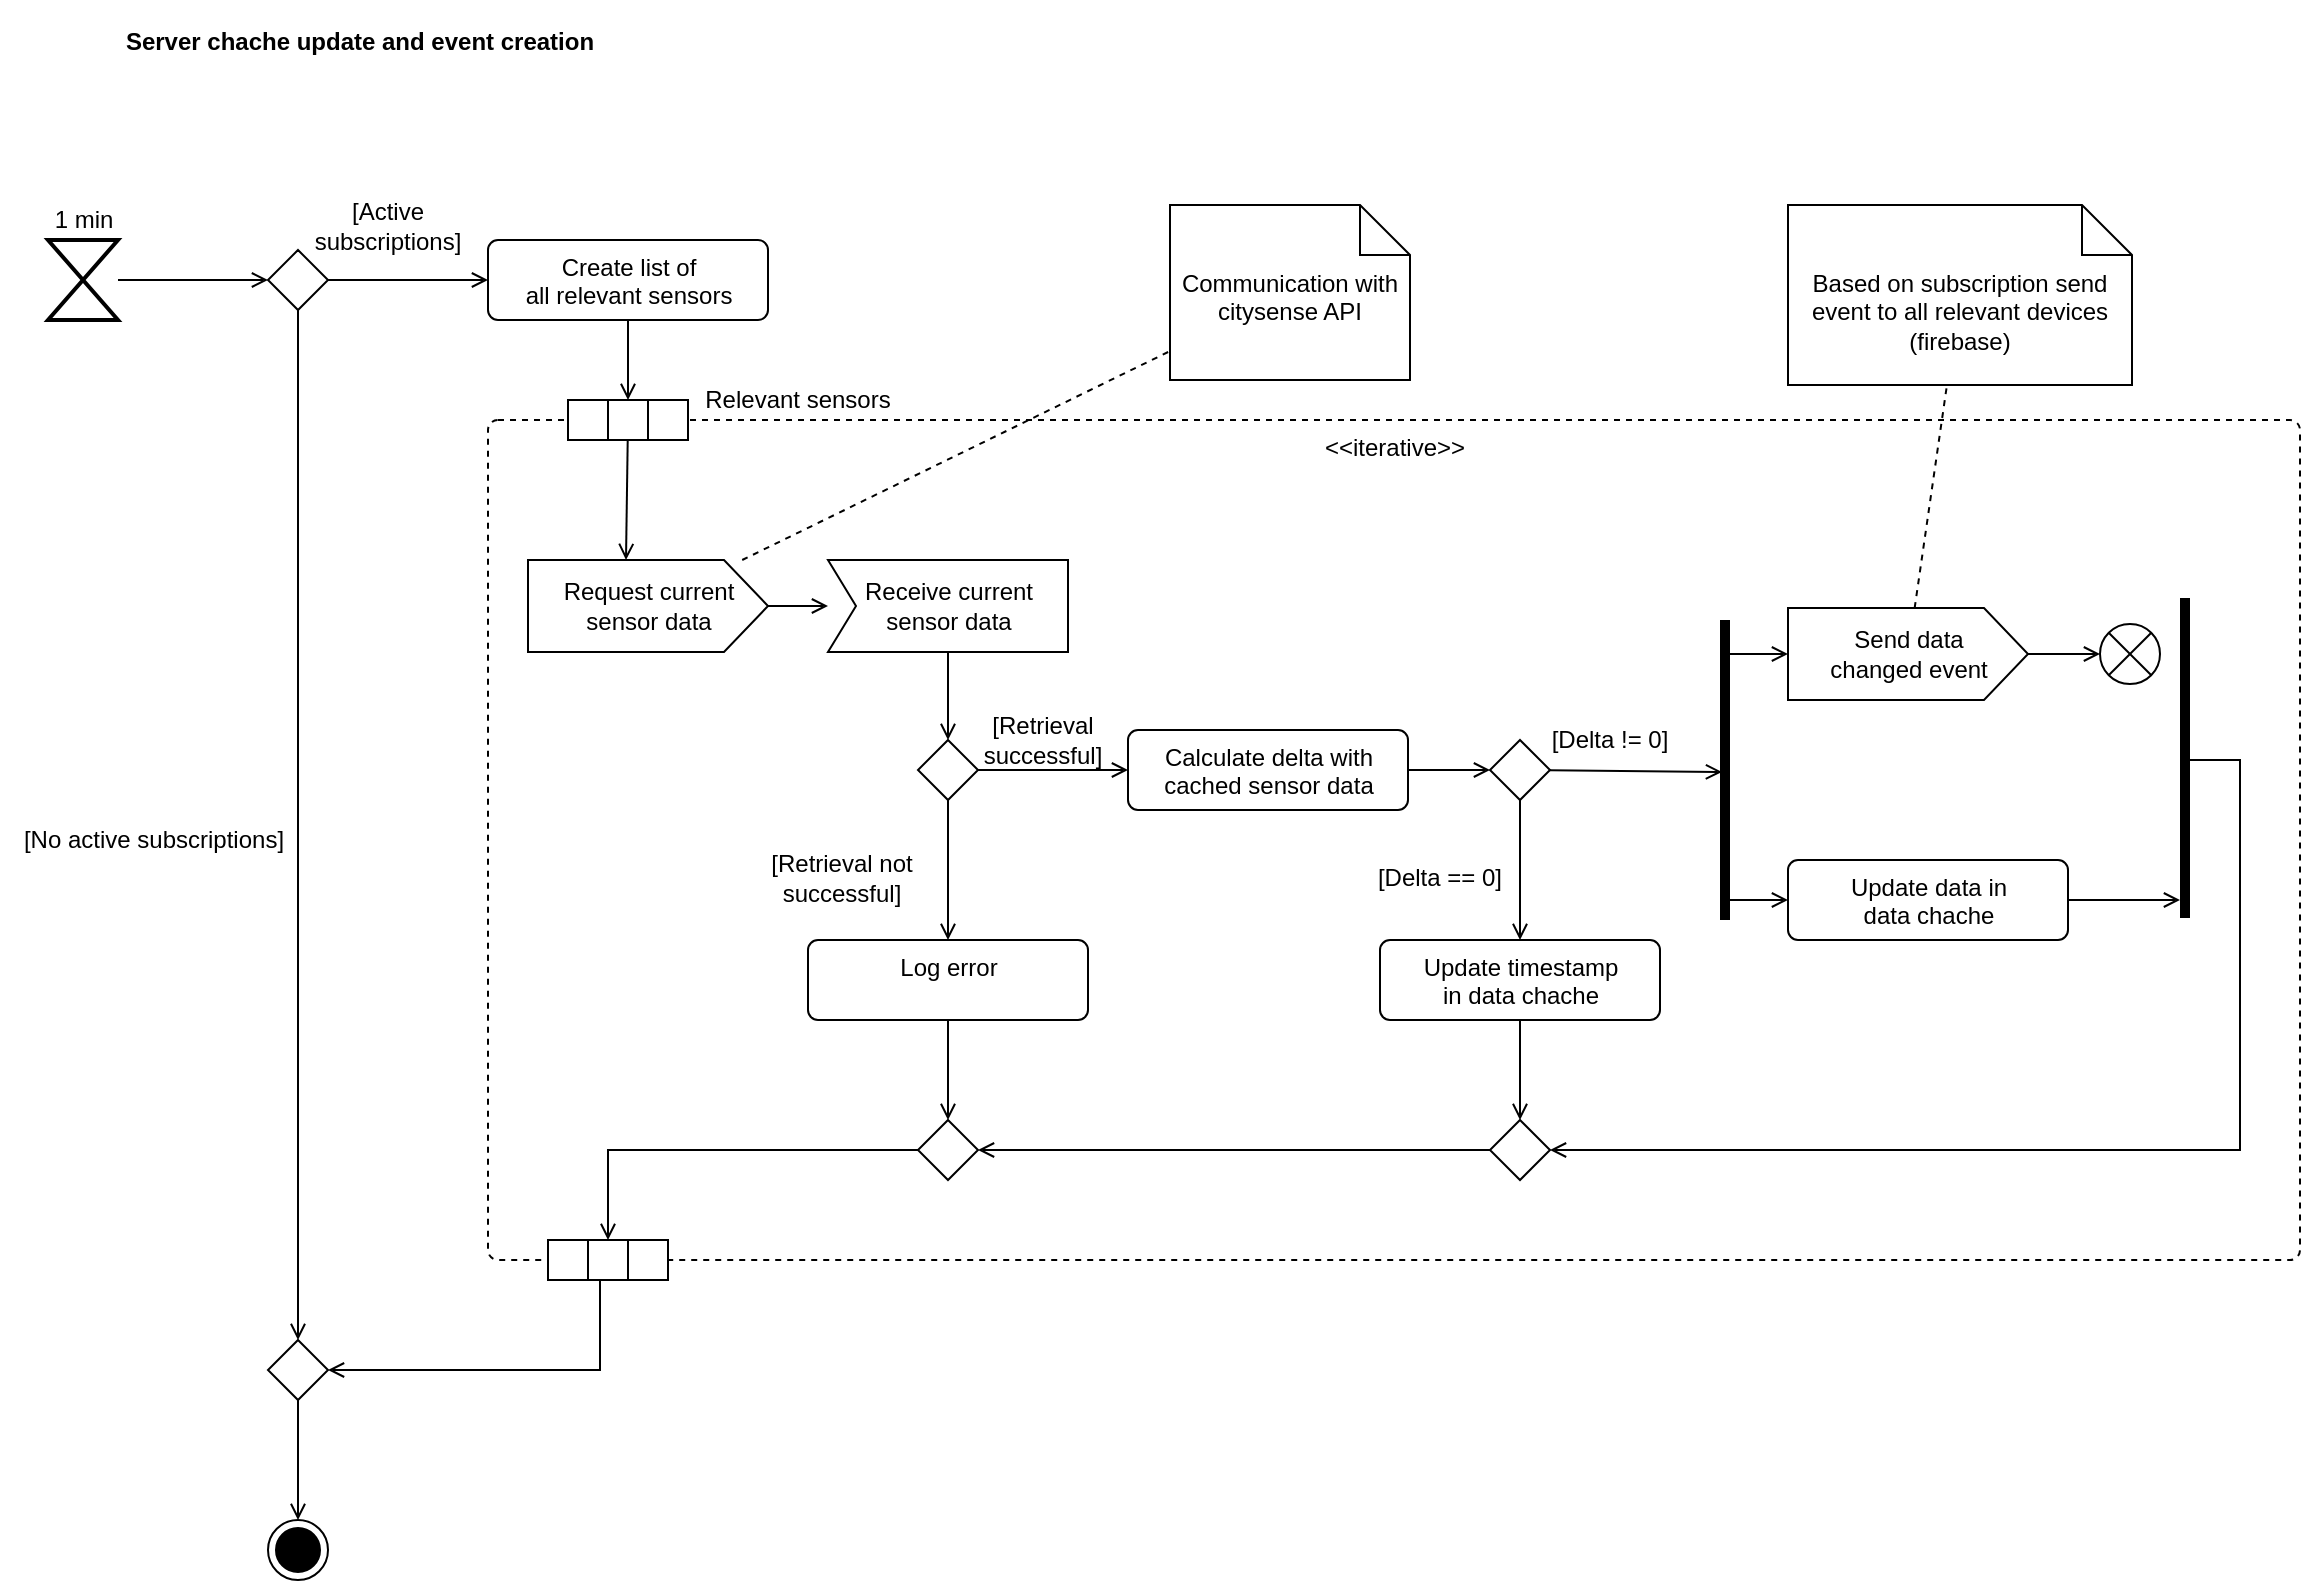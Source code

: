 <mxfile version="13.9.9" type="device"><diagram id="EMJ5KmnrMsNzGnr5JSEj" name="Seite-1"><mxGraphModel dx="1086" dy="806" grid="1" gridSize="10" guides="1" tooltips="1" connect="1" arrows="1" fold="1" page="1" pageScale="1" pageWidth="1169" pageHeight="827" math="0" shadow="0"><root><mxCell id="0"/><mxCell id="1" parent="0"/><mxCell id="TZLQBMkEPw8PFqgFd8iY-40" style="edgeStyle=orthogonalEdgeStyle;rounded=0;orthogonalLoop=1;jettySize=auto;html=1;entryX=0;entryY=0.5;entryDx=0;entryDy=0;endArrow=open;endFill=0;" parent="1" source="TZLQBMkEPw8PFqgFd8iY-1" target="TZLQBMkEPw8PFqgFd8iY-37" edge="1"><mxGeometry relative="1" as="geometry"/></mxCell><mxCell id="TZLQBMkEPw8PFqgFd8iY-1" value="" style="html=1;shape=mxgraph.sysml.timeEvent;strokeWidth=2;verticalLabelPosition=bottom;verticalAlignment=top;" parent="1" vertex="1"><mxGeometry x="24" y="120" width="35" height="40" as="geometry"/></mxCell><mxCell id="TZLQBMkEPw8PFqgFd8iY-2" value="Server chache update and event creation" style="text;align=center;fontStyle=1;verticalAlign=middle;spacingLeft=3;spacingRight=3;strokeColor=none;rotatable=0;points=[[0,0.5],[1,0.5]];portConstraint=eastwest;" parent="1" vertex="1"><mxGeometry width="360" height="40" as="geometry"/></mxCell><mxCell id="TZLQBMkEPw8PFqgFd8iY-9" value="&amp;lt;&amp;lt;iterative&amp;gt;&amp;gt;" style="html=1;align=center;verticalAlign=top;rounded=1;absoluteArcSize=1;arcSize=10;dashed=1;" parent="1" vertex="1"><mxGeometry x="244" y="210" width="906" height="420" as="geometry"/></mxCell><mxCell id="TZLQBMkEPw8PFqgFd8iY-10" value="" style="group" parent="1" vertex="1" connectable="0"><mxGeometry x="284" y="200" width="60" height="20" as="geometry"/></mxCell><mxCell id="TZLQBMkEPw8PFqgFd8iY-11" value="" style="rounded=0;whiteSpace=wrap;html=1;" parent="TZLQBMkEPw8PFqgFd8iY-10" vertex="1"><mxGeometry width="20" height="20" as="geometry"/></mxCell><mxCell id="TZLQBMkEPw8PFqgFd8iY-12" value="" style="rounded=0;whiteSpace=wrap;html=1;" parent="TZLQBMkEPw8PFqgFd8iY-10" vertex="1"><mxGeometry x="20" width="20" height="20" as="geometry"/></mxCell><mxCell id="TZLQBMkEPw8PFqgFd8iY-13" value="" style="rounded=0;whiteSpace=wrap;html=1;" parent="TZLQBMkEPw8PFqgFd8iY-10" vertex="1"><mxGeometry x="40" width="20" height="20" as="geometry"/></mxCell><mxCell id="TZLQBMkEPw8PFqgFd8iY-28" value="" style="group" parent="1" vertex="1" connectable="0"><mxGeometry x="274" y="620" width="60" height="20" as="geometry"/></mxCell><mxCell id="TZLQBMkEPw8PFqgFd8iY-29" value="" style="rounded=0;whiteSpace=wrap;html=1;" parent="TZLQBMkEPw8PFqgFd8iY-28" vertex="1"><mxGeometry width="20" height="20" as="geometry"/></mxCell><mxCell id="TZLQBMkEPw8PFqgFd8iY-30" value="" style="rounded=0;whiteSpace=wrap;html=1;" parent="TZLQBMkEPw8PFqgFd8iY-28" vertex="1"><mxGeometry x="20" width="20" height="20" as="geometry"/></mxCell><mxCell id="TZLQBMkEPw8PFqgFd8iY-31" value="" style="rounded=0;whiteSpace=wrap;html=1;" parent="TZLQBMkEPw8PFqgFd8iY-28" vertex="1"><mxGeometry x="40" width="20" height="20" as="geometry"/></mxCell><mxCell id="TZLQBMkEPw8PFqgFd8iY-42" style="edgeStyle=orthogonalEdgeStyle;rounded=0;orthogonalLoop=1;jettySize=auto;html=1;endArrow=open;endFill=0;" parent="1" source="TZLQBMkEPw8PFqgFd8iY-37" target="TZLQBMkEPw8PFqgFd8iY-38" edge="1"><mxGeometry relative="1" as="geometry"/></mxCell><mxCell id="TZLQBMkEPw8PFqgFd8iY-48" style="edgeStyle=none;rounded=0;orthogonalLoop=1;jettySize=auto;html=1;endArrow=open;endFill=0;" parent="1" source="TZLQBMkEPw8PFqgFd8iY-37" target="TZLQBMkEPw8PFqgFd8iY-46" edge="1"><mxGeometry relative="1" as="geometry"/></mxCell><mxCell id="TZLQBMkEPw8PFqgFd8iY-37" value="" style="rhombus;" parent="1" vertex="1"><mxGeometry x="134" y="125" width="30" height="30" as="geometry"/></mxCell><mxCell id="TZLQBMkEPw8PFqgFd8iY-45" style="rounded=0;orthogonalLoop=1;jettySize=auto;html=1;endArrow=open;endFill=0;" parent="1" source="TZLQBMkEPw8PFqgFd8iY-38" target="TZLQBMkEPw8PFqgFd8iY-44" edge="1"><mxGeometry relative="1" as="geometry"/></mxCell><mxCell id="TZLQBMkEPw8PFqgFd8iY-38" value="" style="rhombus;" parent="1" vertex="1"><mxGeometry x="134" y="670" width="30" height="30" as="geometry"/></mxCell><mxCell id="TZLQBMkEPw8PFqgFd8iY-43" value="[No active subscriptions]" style="text;html=1;strokeColor=none;fillColor=none;align=center;verticalAlign=middle;whiteSpace=wrap;rounded=0;" parent="1" vertex="1"><mxGeometry y="400" width="154" height="40" as="geometry"/></mxCell><mxCell id="TZLQBMkEPw8PFqgFd8iY-44" value="" style="ellipse;html=1;shape=endState;fillColor=#000000;strokeColor=#000000;" parent="1" vertex="1"><mxGeometry x="134" y="760" width="30" height="30" as="geometry"/></mxCell><mxCell id="TZLQBMkEPw8PFqgFd8iY-50" style="edgeStyle=none;rounded=0;orthogonalLoop=1;jettySize=auto;html=1;endArrow=open;endFill=0;" parent="1" source="TZLQBMkEPw8PFqgFd8iY-46" target="TZLQBMkEPw8PFqgFd8iY-12" edge="1"><mxGeometry relative="1" as="geometry"/></mxCell><mxCell id="TZLQBMkEPw8PFqgFd8iY-46" value="Create list of&lt;br&gt;all relevant sensors" style="html=1;align=center;verticalAlign=top;rounded=1;absoluteArcSize=1;arcSize=10;dashed=0;" parent="1" vertex="1"><mxGeometry x="244" y="120" width="140" height="40" as="geometry"/></mxCell><mxCell id="TZLQBMkEPw8PFqgFd8iY-49" value="[Active&lt;br&gt;subscriptions]" style="text;html=1;strokeColor=none;fillColor=none;align=center;verticalAlign=middle;whiteSpace=wrap;rounded=0;" parent="1" vertex="1"><mxGeometry x="154" y="100" width="80" height="25" as="geometry"/></mxCell><mxCell id="TZLQBMkEPw8PFqgFd8iY-51" value="Relevant sensors" style="text;html=1;strokeColor=none;fillColor=none;align=center;verticalAlign=middle;whiteSpace=wrap;rounded=0;" parent="1" vertex="1"><mxGeometry x="334" y="190" width="130" height="20" as="geometry"/></mxCell><mxCell id="TZLQBMkEPw8PFqgFd8iY-47" style="edgeStyle=none;rounded=0;orthogonalLoop=1;jettySize=auto;html=1;endArrow=open;endFill=0;" parent="1" source="TZLQBMkEPw8PFqgFd8iY-6" target="TZLQBMkEPw8PFqgFd8iY-7" edge="1"><mxGeometry relative="1" as="geometry"/></mxCell><mxCell id="TZLQBMkEPw8PFqgFd8iY-6" value="Request current&lt;br&gt;sensor data" style="html=1;shadow=0;dashed=0;align=center;verticalAlign=middle;shape=mxgraph.arrows2.arrow;dy=0;dx=22;notch=0;" parent="1" vertex="1"><mxGeometry x="264" y="280" width="120" height="46" as="geometry"/></mxCell><mxCell id="TZLQBMkEPw8PFqgFd8iY-56" style="edgeStyle=none;rounded=0;orthogonalLoop=1;jettySize=auto;html=1;endArrow=open;endFill=0;" parent="1" source="TZLQBMkEPw8PFqgFd8iY-7" target="TZLQBMkEPw8PFqgFd8iY-55" edge="1"><mxGeometry relative="1" as="geometry"/></mxCell><mxCell id="TZLQBMkEPw8PFqgFd8iY-7" value="Receive current&lt;br&gt;sensor data" style="html=1;shadow=0;dashed=0;align=center;verticalAlign=middle;shape=mxgraph.arrows2.arrow;dy=0;dx=0;notch=14;" parent="1" vertex="1"><mxGeometry x="414" y="280" width="120" height="46" as="geometry"/></mxCell><mxCell id="TZLQBMkEPw8PFqgFd8iY-53" style="edgeStyle=none;rounded=0;orthogonalLoop=1;jettySize=auto;html=1;entryX=0;entryY=0;entryDx=49;entryDy=0;entryPerimeter=0;endArrow=open;endFill=0;" parent="1" source="TZLQBMkEPw8PFqgFd8iY-12" target="TZLQBMkEPw8PFqgFd8iY-6" edge="1"><mxGeometry relative="1" as="geometry"/></mxCell><mxCell id="TZLQBMkEPw8PFqgFd8iY-54" value="1 min" style="text;html=1;strokeColor=none;fillColor=none;align=center;verticalAlign=middle;whiteSpace=wrap;rounded=0;" parent="1" vertex="1"><mxGeometry x="16.5" y="100" width="50" height="20" as="geometry"/></mxCell><mxCell id="TZLQBMkEPw8PFqgFd8iY-58" style="edgeStyle=none;rounded=0;orthogonalLoop=1;jettySize=auto;html=1;endArrow=open;endFill=0;entryX=0.5;entryY=0;entryDx=0;entryDy=0;" parent="1" source="TZLQBMkEPw8PFqgFd8iY-55" target="puGL7BJiuMJSntQdDat3-1" edge="1"><mxGeometry relative="1" as="geometry"/></mxCell><mxCell id="TZLQBMkEPw8PFqgFd8iY-62" style="rounded=0;orthogonalLoop=1;jettySize=auto;html=1;endArrow=open;endFill=0;" parent="1" source="TZLQBMkEPw8PFqgFd8iY-55" target="TZLQBMkEPw8PFqgFd8iY-61" edge="1"><mxGeometry relative="1" as="geometry"/></mxCell><mxCell id="TZLQBMkEPw8PFqgFd8iY-55" value="" style="rhombus;" parent="1" vertex="1"><mxGeometry x="459" y="370" width="30" height="30" as="geometry"/></mxCell><mxCell id="TZLQBMkEPw8PFqgFd8iY-60" style="edgeStyle=orthogonalEdgeStyle;rounded=0;orthogonalLoop=1;jettySize=auto;html=1;entryX=0.5;entryY=0;entryDx=0;entryDy=0;endArrow=open;endFill=0;" parent="1" source="TZLQBMkEPw8PFqgFd8iY-57" target="TZLQBMkEPw8PFqgFd8iY-30" edge="1"><mxGeometry relative="1" as="geometry"/></mxCell><mxCell id="TZLQBMkEPw8PFqgFd8iY-57" value="" style="rhombus;" parent="1" vertex="1"><mxGeometry x="459" y="560" width="30" height="30" as="geometry"/></mxCell><mxCell id="TZLQBMkEPw8PFqgFd8iY-59" value="[Retrieval not&lt;br&gt;successful]" style="text;html=1;strokeColor=none;fillColor=none;align=center;verticalAlign=middle;whiteSpace=wrap;rounded=0;" parent="1" vertex="1"><mxGeometry x="373" y="419" width="96" height="40" as="geometry"/></mxCell><mxCell id="TZLQBMkEPw8PFqgFd8iY-65" style="edgeStyle=none;rounded=0;orthogonalLoop=1;jettySize=auto;html=1;entryX=0;entryY=0.5;entryDx=0;entryDy=0;endArrow=open;endFill=0;" parent="1" source="TZLQBMkEPw8PFqgFd8iY-61" target="TZLQBMkEPw8PFqgFd8iY-64" edge="1"><mxGeometry relative="1" as="geometry"/></mxCell><mxCell id="TZLQBMkEPw8PFqgFd8iY-61" value="Calculate delta with&lt;br&gt;cached sensor data" style="html=1;align=center;verticalAlign=top;rounded=1;absoluteArcSize=1;arcSize=10;dashed=0;" parent="1" vertex="1"><mxGeometry x="564" y="365" width="140" height="40" as="geometry"/></mxCell><mxCell id="TZLQBMkEPw8PFqgFd8iY-63" value="[Retrieval&lt;br&gt;successful]" style="text;html=1;strokeColor=none;fillColor=none;align=center;verticalAlign=middle;whiteSpace=wrap;rounded=0;" parent="1" vertex="1"><mxGeometry x="469" y="350" width="105" height="40" as="geometry"/></mxCell><mxCell id="TZLQBMkEPw8PFqgFd8iY-68" style="edgeStyle=none;rounded=0;orthogonalLoop=1;jettySize=auto;html=1;endArrow=open;endFill=0;" parent="1" source="TZLQBMkEPw8PFqgFd8iY-64" target="TZLQBMkEPw8PFqgFd8iY-67" edge="1"><mxGeometry relative="1" as="geometry"/></mxCell><mxCell id="TZLQBMkEPw8PFqgFd8iY-74" style="edgeStyle=none;rounded=0;orthogonalLoop=1;jettySize=auto;html=1;endArrow=open;endFill=0;" parent="1" source="TZLQBMkEPw8PFqgFd8iY-64" edge="1"><mxGeometry relative="1" as="geometry"><mxPoint x="861" y="386" as="targetPoint"/></mxGeometry></mxCell><mxCell id="TZLQBMkEPw8PFqgFd8iY-64" value="" style="rhombus;" parent="1" vertex="1"><mxGeometry x="745" y="370" width="30" height="30" as="geometry"/></mxCell><mxCell id="TZLQBMkEPw8PFqgFd8iY-84" style="edgeStyle=none;rounded=0;orthogonalLoop=1;jettySize=auto;html=1;endArrow=open;endFill=0;" parent="1" source="TZLQBMkEPw8PFqgFd8iY-67" target="TZLQBMkEPw8PFqgFd8iY-83" edge="1"><mxGeometry relative="1" as="geometry"/></mxCell><mxCell id="TZLQBMkEPw8PFqgFd8iY-67" value="Update timestamp&lt;br&gt;in data chache" style="html=1;align=center;verticalAlign=top;rounded=1;absoluteArcSize=1;arcSize=10;dashed=0;" parent="1" vertex="1"><mxGeometry x="690" y="470" width="140" height="40" as="geometry"/></mxCell><mxCell id="TZLQBMkEPw8PFqgFd8iY-69" value="[Delta == 0]" style="text;html=1;strokeColor=none;fillColor=none;align=center;verticalAlign=middle;whiteSpace=wrap;rounded=0;" parent="1" vertex="1"><mxGeometry x="680" y="419" width="80" height="40" as="geometry"/></mxCell><mxCell id="TZLQBMkEPw8PFqgFd8iY-70" value="[Delta != 0]" style="text;html=1;strokeColor=none;fillColor=none;align=center;verticalAlign=middle;whiteSpace=wrap;rounded=0;" parent="1" vertex="1"><mxGeometry x="760" y="350" width="90" height="40" as="geometry"/></mxCell><mxCell id="TZLQBMkEPw8PFqgFd8iY-78" style="edgeStyle=none;rounded=0;orthogonalLoop=1;jettySize=auto;html=1;endArrow=open;endFill=0;" parent="1" source="TZLQBMkEPw8PFqgFd8iY-71" target="TZLQBMkEPw8PFqgFd8iY-76" edge="1"><mxGeometry relative="1" as="geometry"/></mxCell><mxCell id="TZLQBMkEPw8PFqgFd8iY-71" value="Update data in&lt;br&gt;data chache" style="html=1;align=center;verticalAlign=top;rounded=1;absoluteArcSize=1;arcSize=10;dashed=0;" parent="1" vertex="1"><mxGeometry x="894" y="430" width="140" height="40" as="geometry"/></mxCell><mxCell id="TZLQBMkEPw8PFqgFd8iY-75" style="edgeStyle=none;rounded=0;orthogonalLoop=1;jettySize=auto;html=1;entryX=0;entryY=0.5;entryDx=0;entryDy=0;endArrow=open;endFill=0;" parent="1" source="TZLQBMkEPw8PFqgFd8iY-72" target="TZLQBMkEPw8PFqgFd8iY-71" edge="1"><mxGeometry relative="1" as="geometry"/></mxCell><mxCell id="TZLQBMkEPw8PFqgFd8iY-80" style="edgeStyle=none;rounded=0;orthogonalLoop=1;jettySize=auto;html=1;entryX=0;entryY=0.5;entryDx=0;entryDy=0;entryPerimeter=0;endArrow=open;endFill=0;" parent="1" source="TZLQBMkEPw8PFqgFd8iY-72" target="TZLQBMkEPw8PFqgFd8iY-79" edge="1"><mxGeometry relative="1" as="geometry"/></mxCell><mxCell id="TZLQBMkEPw8PFqgFd8iY-72" value="" style="html=1;points=[];perimeter=orthogonalPerimeter;fillColor=#000000;strokeColor=none;" parent="1" vertex="1"><mxGeometry x="860" y="310" width="5" height="150" as="geometry"/></mxCell><mxCell id="TZLQBMkEPw8PFqgFd8iY-85" style="edgeStyle=orthogonalEdgeStyle;rounded=0;orthogonalLoop=1;jettySize=auto;html=1;entryX=1;entryY=0.5;entryDx=0;entryDy=0;endArrow=open;endFill=0;" parent="1" source="TZLQBMkEPw8PFqgFd8iY-76" target="TZLQBMkEPw8PFqgFd8iY-83" edge="1"><mxGeometry relative="1" as="geometry"><Array as="points"><mxPoint x="1120" y="380"/><mxPoint x="1120" y="575"/></Array></mxGeometry></mxCell><mxCell id="TZLQBMkEPw8PFqgFd8iY-76" value="" style="html=1;points=[];perimeter=orthogonalPerimeter;fillColor=#000000;strokeColor=none;" parent="1" vertex="1"><mxGeometry x="1090" y="299" width="5" height="160" as="geometry"/></mxCell><mxCell id="TZLQBMkEPw8PFqgFd8iY-82" style="edgeStyle=none;rounded=0;orthogonalLoop=1;jettySize=auto;html=1;entryX=0;entryY=0.5;entryDx=0;entryDy=0;endArrow=open;endFill=0;" parent="1" source="TZLQBMkEPw8PFqgFd8iY-79" target="TZLQBMkEPw8PFqgFd8iY-81" edge="1"><mxGeometry relative="1" as="geometry"/></mxCell><mxCell id="TZLQBMkEPw8PFqgFd8iY-89" style="rounded=0;orthogonalLoop=1;jettySize=auto;html=1;endArrow=none;endFill=0;dashed=1;" parent="1" source="TZLQBMkEPw8PFqgFd8iY-79" target="TZLQBMkEPw8PFqgFd8iY-88" edge="1"><mxGeometry relative="1" as="geometry"/></mxCell><mxCell id="TZLQBMkEPw8PFqgFd8iY-79" value="Send data&lt;br&gt;changed event" style="html=1;shadow=0;dashed=0;align=center;verticalAlign=middle;shape=mxgraph.arrows2.arrow;dy=0;dx=22;notch=0;" parent="1" vertex="1"><mxGeometry x="894" y="304" width="120" height="46" as="geometry"/></mxCell><mxCell id="TZLQBMkEPw8PFqgFd8iY-81" value="" style="shape=sumEllipse;perimeter=ellipsePerimeter;whiteSpace=wrap;html=1;backgroundOutline=1;" parent="1" vertex="1"><mxGeometry x="1050" y="312" width="30" height="30" as="geometry"/></mxCell><mxCell id="TZLQBMkEPw8PFqgFd8iY-86" style="edgeStyle=orthogonalEdgeStyle;rounded=0;orthogonalLoop=1;jettySize=auto;html=1;entryX=1;entryY=0.5;entryDx=0;entryDy=0;endArrow=open;endFill=0;" parent="1" source="TZLQBMkEPw8PFqgFd8iY-83" target="TZLQBMkEPw8PFqgFd8iY-57" edge="1"><mxGeometry relative="1" as="geometry"/></mxCell><mxCell id="TZLQBMkEPw8PFqgFd8iY-83" value="" style="rhombus;" parent="1" vertex="1"><mxGeometry x="745" y="560" width="30" height="30" as="geometry"/></mxCell><mxCell id="TZLQBMkEPw8PFqgFd8iY-88" value="Based on subscription send event to all relevant devices (firebase)" style="shape=note2;boundedLbl=1;whiteSpace=wrap;html=1;size=25;verticalAlign=top;align=center;" parent="1" vertex="1"><mxGeometry x="894" y="102.5" width="172" height="90" as="geometry"/></mxCell><mxCell id="TZLQBMkEPw8PFqgFd8iY-90" style="edgeStyle=orthogonalEdgeStyle;rounded=0;orthogonalLoop=1;jettySize=auto;html=1;entryX=1;entryY=0.5;entryDx=0;entryDy=0;endArrow=open;endFill=0;" parent="1" source="TZLQBMkEPw8PFqgFd8iY-30" target="TZLQBMkEPw8PFqgFd8iY-38" edge="1"><mxGeometry relative="1" as="geometry"><Array as="points"><mxPoint x="300" y="685"/></Array></mxGeometry></mxCell><mxCell id="TZLQBMkEPw8PFqgFd8iY-91" value="Communication with citysense API" style="shape=note2;boundedLbl=1;whiteSpace=wrap;html=1;size=25;verticalAlign=top;align=center;" parent="1" vertex="1"><mxGeometry x="585" y="102.5" width="120" height="87.5" as="geometry"/></mxCell><mxCell id="TZLQBMkEPw8PFqgFd8iY-92" style="rounded=0;orthogonalLoop=1;jettySize=auto;html=1;endArrow=none;endFill=0;dashed=1;" parent="1" source="TZLQBMkEPw8PFqgFd8iY-6" target="TZLQBMkEPw8PFqgFd8iY-91" edge="1"><mxGeometry relative="1" as="geometry"><mxPoint x="556.736" y="310" as="sourcePoint"/><mxPoint x="573.999" y="248.5" as="targetPoint"/></mxGeometry></mxCell><mxCell id="puGL7BJiuMJSntQdDat3-2" style="edgeStyle=orthogonalEdgeStyle;rounded=0;orthogonalLoop=1;jettySize=auto;html=1;endArrow=open;endFill=0;" edge="1" parent="1" source="puGL7BJiuMJSntQdDat3-1" target="TZLQBMkEPw8PFqgFd8iY-57"><mxGeometry relative="1" as="geometry"/></mxCell><mxCell id="puGL7BJiuMJSntQdDat3-1" value="Log error" style="html=1;align=center;verticalAlign=top;rounded=1;absoluteArcSize=1;arcSize=10;dashed=0;" vertex="1" parent="1"><mxGeometry x="404" y="470" width="140" height="40" as="geometry"/></mxCell></root></mxGraphModel></diagram></mxfile>